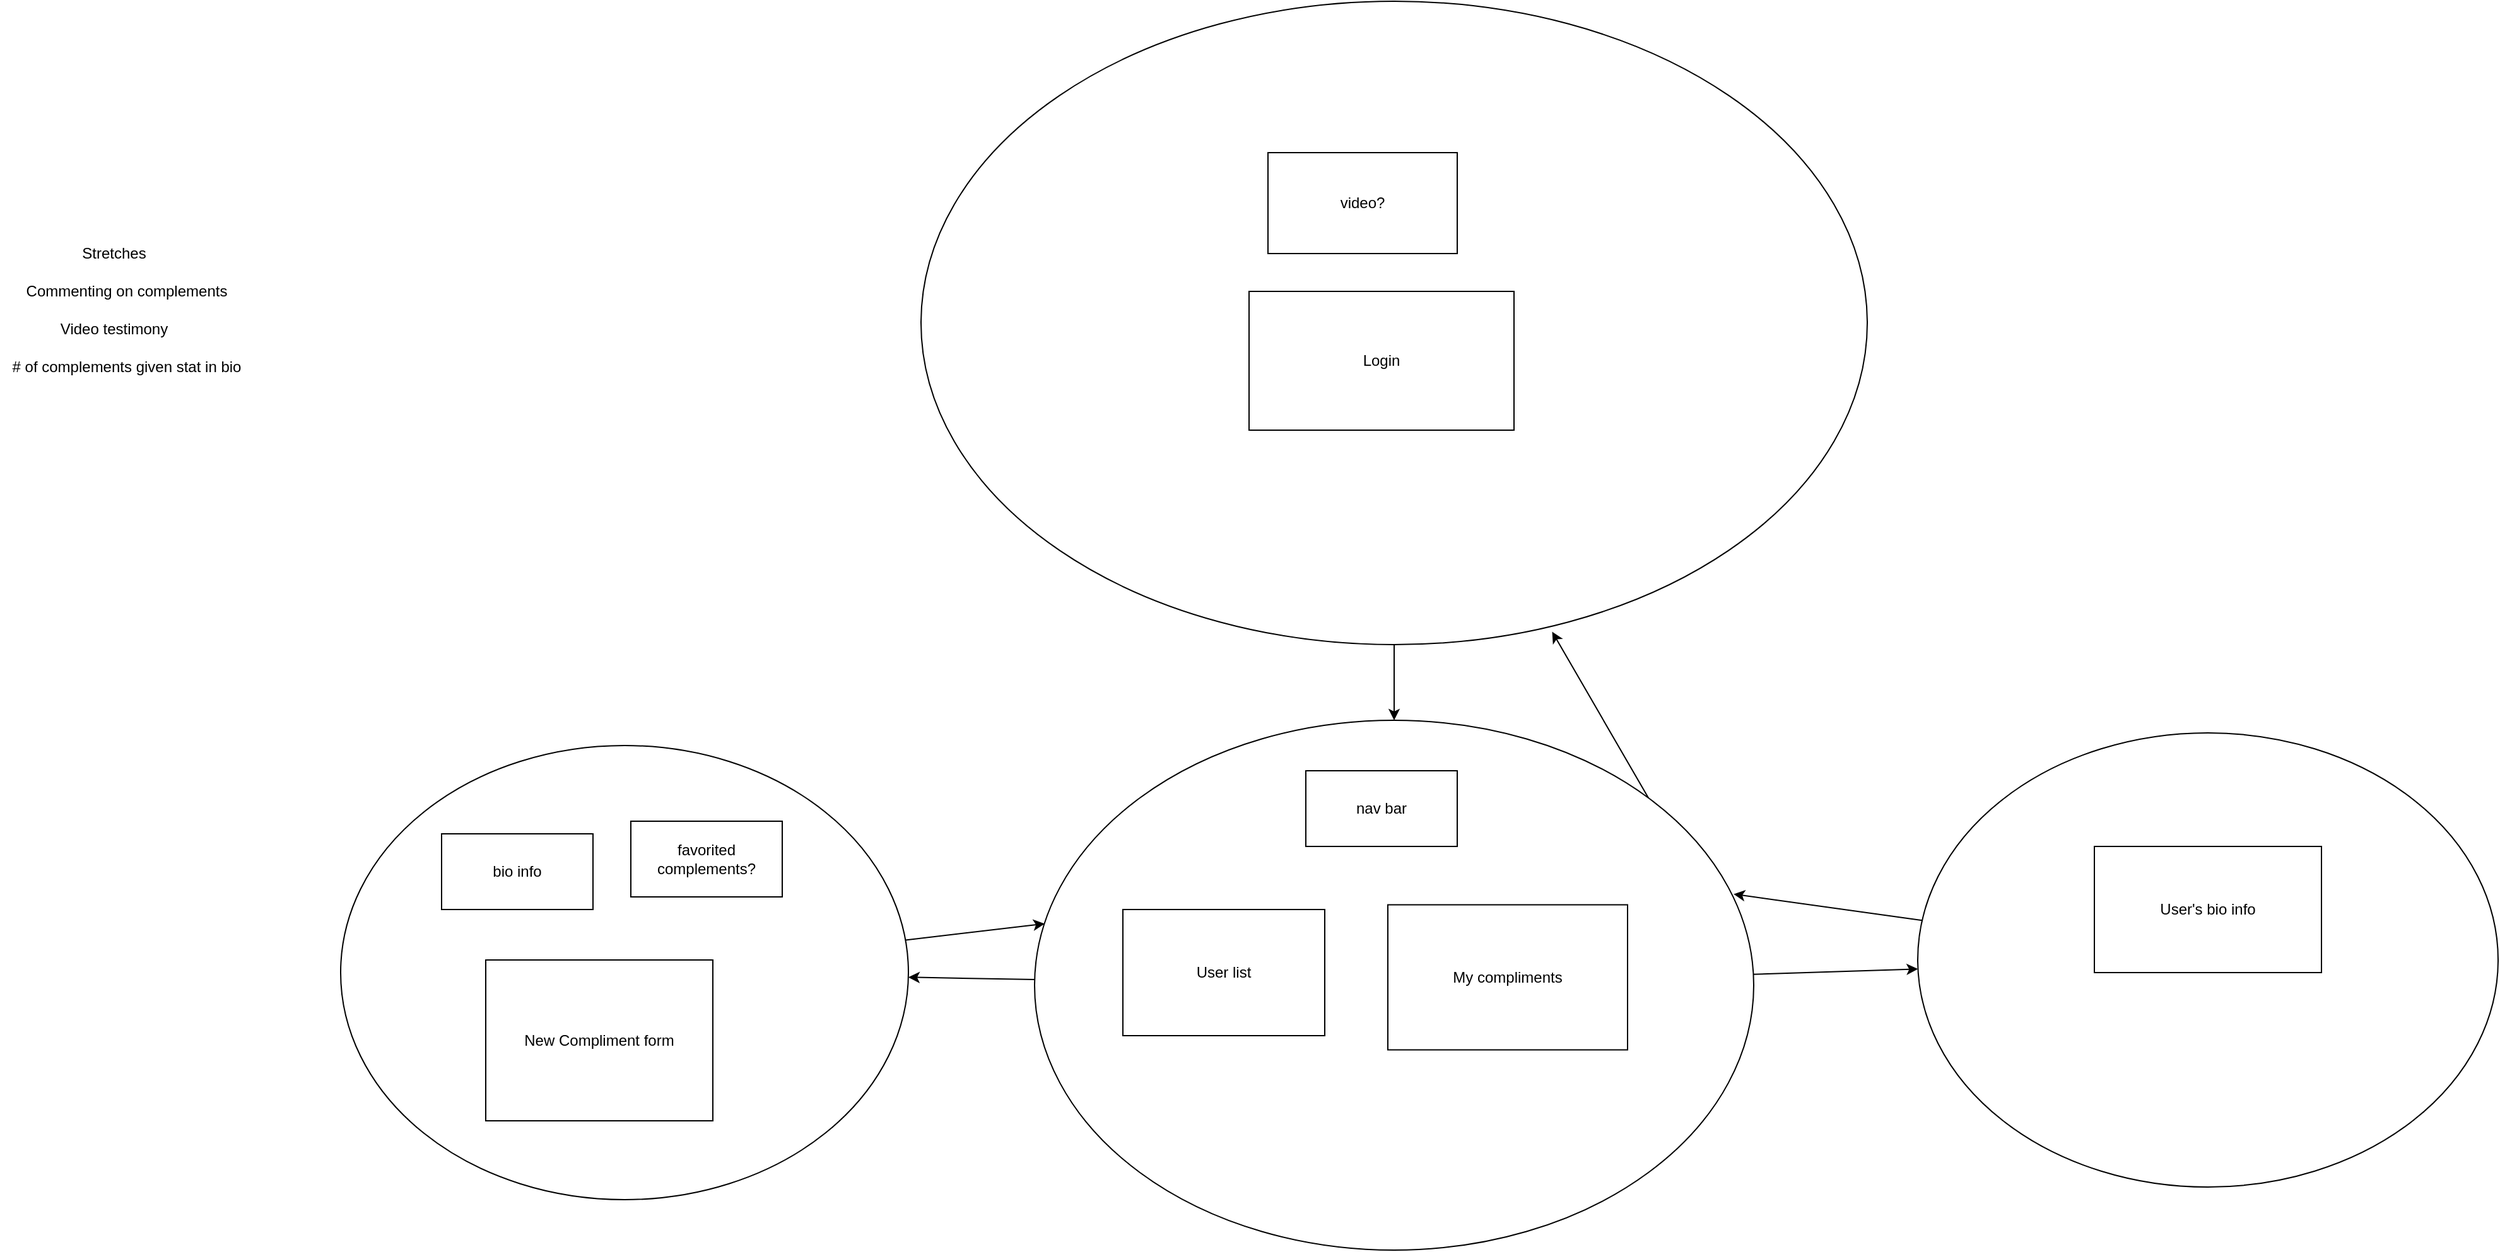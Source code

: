 <mxfile>
    <diagram id="RgJAGrslnWcrVNembBHW" name="Page-1">
        <mxGraphModel dx="2528" dy="880" grid="1" gridSize="10" guides="1" tooltips="1" connect="1" arrows="1" fold="1" page="1" pageScale="1" pageWidth="850" pageHeight="1100" math="0" shadow="0">
            <root>
                <mxCell id="0"/>
                <mxCell id="1" parent="0"/>
                <mxCell id="5" style="edgeStyle=none;html=1;exitX=0.5;exitY=1;exitDx=0;exitDy=0;entryX=0.5;entryY=0;entryDx=0;entryDy=0;" edge="1" parent="1" source="3" target="4">
                    <mxGeometry relative="1" as="geometry"/>
                </mxCell>
                <mxCell id="3" value="" style="ellipse;whiteSpace=wrap;html=1;" vertex="1" parent="1">
                    <mxGeometry x="-80" y="30" width="750" height="510" as="geometry"/>
                </mxCell>
                <mxCell id="2" value="Login" style="rounded=0;whiteSpace=wrap;html=1;" vertex="1" parent="1">
                    <mxGeometry x="180" y="260" width="210" height="110" as="geometry"/>
                </mxCell>
                <mxCell id="9" style="edgeStyle=none;html=1;" edge="1" parent="1" source="4" target="8">
                    <mxGeometry relative="1" as="geometry"/>
                </mxCell>
                <mxCell id="12" style="edgeStyle=none;html=1;exitX=1;exitY=0;exitDx=0;exitDy=0;entryX=0.667;entryY=0.98;entryDx=0;entryDy=0;entryPerimeter=0;" edge="1" parent="1" source="4" target="3">
                    <mxGeometry relative="1" as="geometry"/>
                </mxCell>
                <mxCell id="17" style="edgeStyle=none;html=1;" edge="1" parent="1" source="4" target="14">
                    <mxGeometry relative="1" as="geometry"/>
                </mxCell>
                <mxCell id="4" value="" style="ellipse;whiteSpace=wrap;html=1;" vertex="1" parent="1">
                    <mxGeometry x="10" y="600" width="570" height="420" as="geometry"/>
                </mxCell>
                <mxCell id="6" value="User list" style="rounded=0;whiteSpace=wrap;html=1;" vertex="1" parent="1">
                    <mxGeometry x="80" y="750" width="160" height="100" as="geometry"/>
                </mxCell>
                <mxCell id="7" value="My compliments" style="rounded=0;whiteSpace=wrap;html=1;" vertex="1" parent="1">
                    <mxGeometry x="290" y="746.25" width="190" height="115" as="geometry"/>
                </mxCell>
                <mxCell id="11" style="edgeStyle=none;html=1;entryX=0.014;entryY=0.384;entryDx=0;entryDy=0;entryPerimeter=0;" edge="1" parent="1" source="8" target="4">
                    <mxGeometry relative="1" as="geometry"/>
                </mxCell>
                <mxCell id="8" value="" style="ellipse;whiteSpace=wrap;html=1;" vertex="1" parent="1">
                    <mxGeometry x="-540" y="620" width="450" height="360" as="geometry"/>
                </mxCell>
                <mxCell id="10" value="New Compliment form" style="rounded=0;whiteSpace=wrap;html=1;" vertex="1" parent="1">
                    <mxGeometry x="-425" y="790" width="180" height="127.5" as="geometry"/>
                </mxCell>
                <mxCell id="13" value="video?" style="rounded=0;whiteSpace=wrap;html=1;" vertex="1" parent="1">
                    <mxGeometry x="195" y="150" width="150" height="80" as="geometry"/>
                </mxCell>
                <mxCell id="20" style="edgeStyle=none;html=1;entryX=0.972;entryY=0.328;entryDx=0;entryDy=0;entryPerimeter=0;" edge="1" parent="1" source="14" target="4">
                    <mxGeometry relative="1" as="geometry"/>
                </mxCell>
                <mxCell id="14" value="" style="ellipse;whiteSpace=wrap;html=1;" vertex="1" parent="1">
                    <mxGeometry x="710" y="610" width="460" height="360" as="geometry"/>
                </mxCell>
                <mxCell id="15" value="User's bio info" style="rounded=0;whiteSpace=wrap;html=1;" vertex="1" parent="1">
                    <mxGeometry x="850" y="700" width="180" height="100" as="geometry"/>
                </mxCell>
                <mxCell id="16" value="bio info" style="rounded=0;whiteSpace=wrap;html=1;" vertex="1" parent="1">
                    <mxGeometry x="-460" y="690" width="120" height="60" as="geometry"/>
                </mxCell>
                <mxCell id="19" value="nav bar" style="rounded=0;whiteSpace=wrap;html=1;" vertex="1" parent="1">
                    <mxGeometry x="225" y="640" width="120" height="60" as="geometry"/>
                </mxCell>
                <mxCell id="21" value="favorited complements?" style="rounded=0;whiteSpace=wrap;html=1;" vertex="1" parent="1">
                    <mxGeometry x="-310" y="680" width="120" height="60" as="geometry"/>
                </mxCell>
                <mxCell id="22" value="Commenting on complements" style="text;html=1;align=center;verticalAlign=middle;resizable=0;points=[];autosize=1;strokeColor=none;fillColor=none;" vertex="1" parent="1">
                    <mxGeometry x="-800" y="245" width="180" height="30" as="geometry"/>
                </mxCell>
                <mxCell id="23" value="Stretches" style="text;html=1;align=center;verticalAlign=middle;resizable=0;points=[];autosize=1;strokeColor=none;fillColor=none;" vertex="1" parent="1">
                    <mxGeometry x="-755" y="215" width="70" height="30" as="geometry"/>
                </mxCell>
                <mxCell id="24" value="Video testimony" style="text;html=1;align=center;verticalAlign=middle;resizable=0;points=[];autosize=1;strokeColor=none;fillColor=none;" vertex="1" parent="1">
                    <mxGeometry x="-775" y="275" width="110" height="30" as="geometry"/>
                </mxCell>
                <mxCell id="25" value="# of complements given stat in bio" style="text;html=1;align=center;verticalAlign=middle;resizable=0;points=[];autosize=1;strokeColor=none;fillColor=none;" vertex="1" parent="1">
                    <mxGeometry x="-810" y="305" width="200" height="30" as="geometry"/>
                </mxCell>
            </root>
        </mxGraphModel>
    </diagram>
</mxfile>